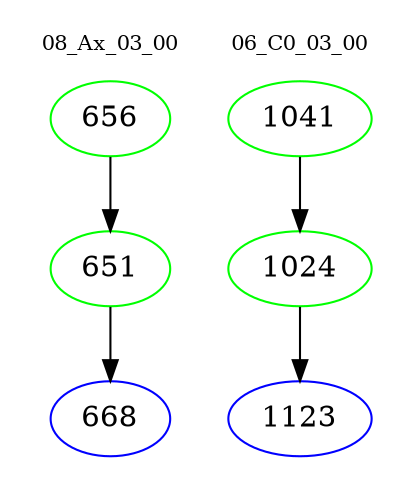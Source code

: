 digraph{
subgraph cluster_0 {
color = white
label = "08_Ax_03_00";
fontsize=10;
T0_656 [label="656", color="green"]
T0_656 -> T0_651 [color="black"]
T0_651 [label="651", color="green"]
T0_651 -> T0_668 [color="black"]
T0_668 [label="668", color="blue"]
}
subgraph cluster_1 {
color = white
label = "06_C0_03_00";
fontsize=10;
T1_1041 [label="1041", color="green"]
T1_1041 -> T1_1024 [color="black"]
T1_1024 [label="1024", color="green"]
T1_1024 -> T1_1123 [color="black"]
T1_1123 [label="1123", color="blue"]
}
}
